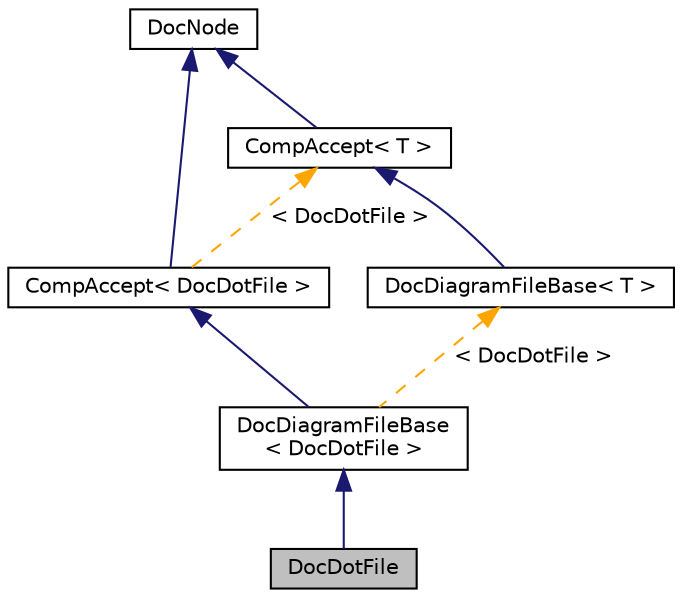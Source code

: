 digraph "DocDotFile"
{
 // INTERACTIVE_SVG=YES
 // LATEX_PDF_SIZE
  edge [fontname="Helvetica",fontsize="10",labelfontname="Helvetica",labelfontsize="10"];
  node [fontname="Helvetica",fontsize="10",shape=record];
  Node1 [label="DocDotFile",height=0.2,width=0.4,color="black", fillcolor="grey75", style="filled", fontcolor="black",tooltip="Node representing a dot file"];
  Node2 -> Node1 [dir="back",color="midnightblue",fontsize="10",style="solid",fontname="Helvetica"];
  Node2 [label="DocDiagramFileBase\l\< DocDotFile \>",height=0.2,width=0.4,color="black", fillcolor="white", style="filled",URL="$d3/d7c/class_doc_diagram_file_base.html",tooltip=" "];
  Node3 -> Node2 [dir="back",color="midnightblue",fontsize="10",style="solid",fontname="Helvetica"];
  Node3 [label="CompAccept\< DocDotFile \>",height=0.2,width=0.4,color="black", fillcolor="white", style="filled",URL="$d7/da3/class_comp_accept.html",tooltip=" "];
  Node4 -> Node3 [dir="back",color="midnightblue",fontsize="10",style="solid",fontname="Helvetica"];
  Node4 [label="DocNode",height=0.2,width=0.4,color="black", fillcolor="white", style="filled",URL="$d9/d0e/class_doc_node.html",tooltip="Abstract node interface with type information."];
  Node5 -> Node3 [dir="back",color="orange",fontsize="10",style="dashed",label=" \< DocDotFile \>" ,fontname="Helvetica"];
  Node5 [label="CompAccept\< T \>",height=0.2,width=0.4,color="black", fillcolor="white", style="filled",URL="$d7/da3/class_comp_accept.html",tooltip="Default accept implementation for compound nodes in the abstract syntax tree."];
  Node4 -> Node5 [dir="back",color="midnightblue",fontsize="10",style="solid",fontname="Helvetica"];
  Node6 -> Node2 [dir="back",color="orange",fontsize="10",style="dashed",label=" \< DocDotFile \>" ,fontname="Helvetica"];
  Node6 [label="DocDiagramFileBase\< T \>",height=0.2,width=0.4,color="black", fillcolor="white", style="filled",URL="$d3/d7c/class_doc_diagram_file_base.html",tooltip=" "];
  Node5 -> Node6 [dir="back",color="midnightblue",fontsize="10",style="solid",fontname="Helvetica"];
}
